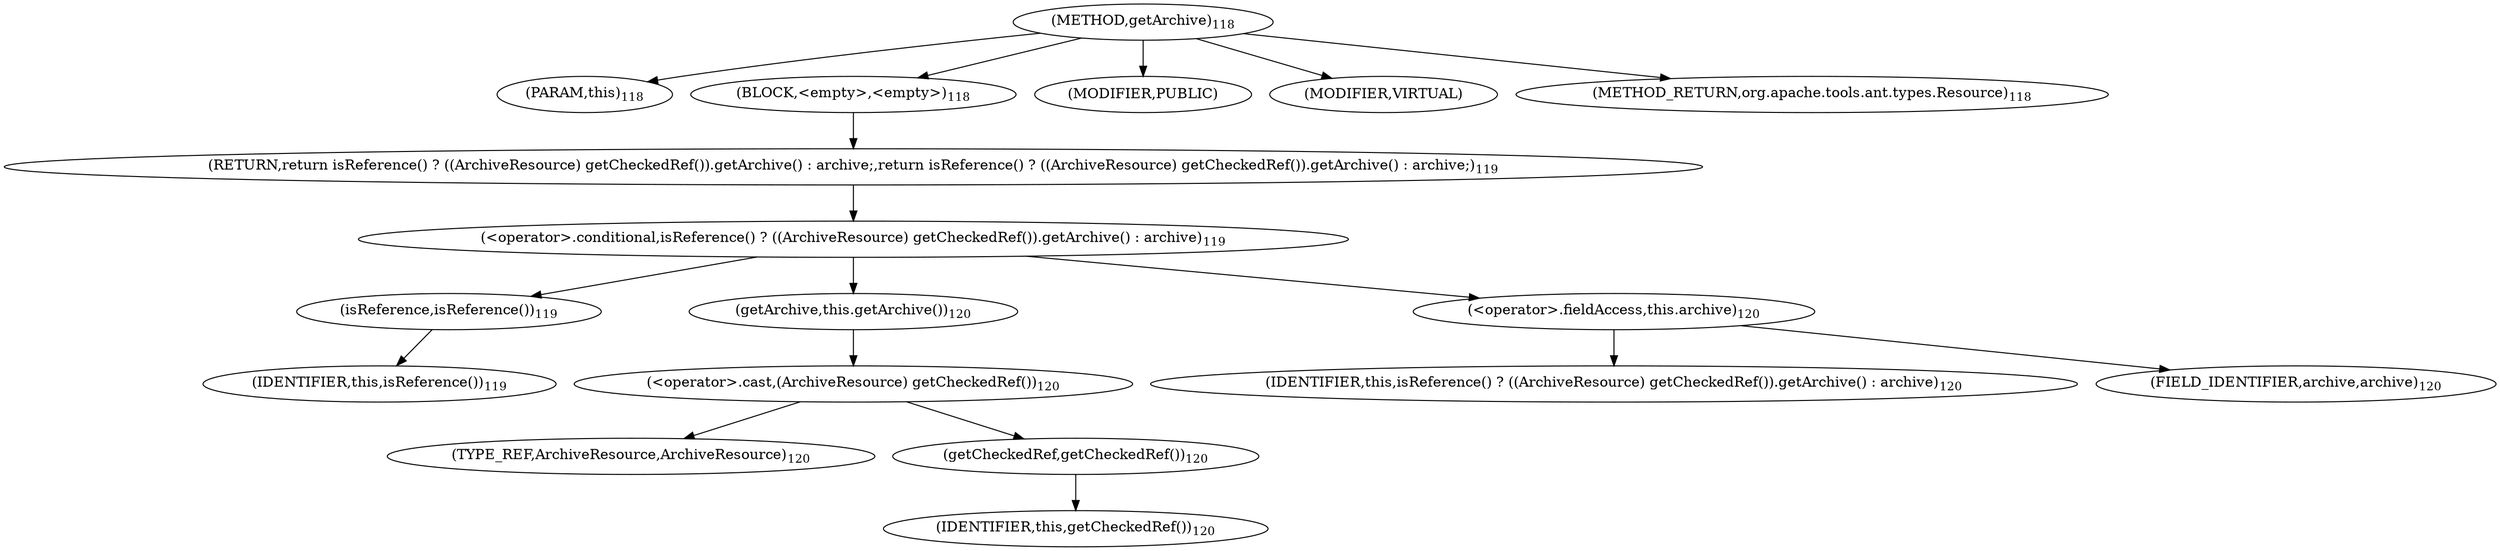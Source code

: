 digraph "getArchive" {  
"265" [label = <(METHOD,getArchive)<SUB>118</SUB>> ]
"17" [label = <(PARAM,this)<SUB>118</SUB>> ]
"266" [label = <(BLOCK,&lt;empty&gt;,&lt;empty&gt;)<SUB>118</SUB>> ]
"267" [label = <(RETURN,return isReference() ? ((ArchiveResource) getCheckedRef()).getArchive() : archive;,return isReference() ? ((ArchiveResource) getCheckedRef()).getArchive() : archive;)<SUB>119</SUB>> ]
"268" [label = <(&lt;operator&gt;.conditional,isReference() ? ((ArchiveResource) getCheckedRef()).getArchive() : archive)<SUB>119</SUB>> ]
"269" [label = <(isReference,isReference())<SUB>119</SUB>> ]
"16" [label = <(IDENTIFIER,this,isReference())<SUB>119</SUB>> ]
"270" [label = <(getArchive,this.getArchive())<SUB>120</SUB>> ]
"271" [label = <(&lt;operator&gt;.cast,(ArchiveResource) getCheckedRef())<SUB>120</SUB>> ]
"272" [label = <(TYPE_REF,ArchiveResource,ArchiveResource)<SUB>120</SUB>> ]
"273" [label = <(getCheckedRef,getCheckedRef())<SUB>120</SUB>> ]
"18" [label = <(IDENTIFIER,this,getCheckedRef())<SUB>120</SUB>> ]
"274" [label = <(&lt;operator&gt;.fieldAccess,this.archive)<SUB>120</SUB>> ]
"275" [label = <(IDENTIFIER,this,isReference() ? ((ArchiveResource) getCheckedRef()).getArchive() : archive)<SUB>120</SUB>> ]
"276" [label = <(FIELD_IDENTIFIER,archive,archive)<SUB>120</SUB>> ]
"277" [label = <(MODIFIER,PUBLIC)> ]
"278" [label = <(MODIFIER,VIRTUAL)> ]
"279" [label = <(METHOD_RETURN,org.apache.tools.ant.types.Resource)<SUB>118</SUB>> ]
  "265" -> "17" 
  "265" -> "266" 
  "265" -> "277" 
  "265" -> "278" 
  "265" -> "279" 
  "266" -> "267" 
  "267" -> "268" 
  "268" -> "269" 
  "268" -> "270" 
  "268" -> "274" 
  "269" -> "16" 
  "270" -> "271" 
  "271" -> "272" 
  "271" -> "273" 
  "273" -> "18" 
  "274" -> "275" 
  "274" -> "276" 
}
